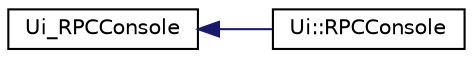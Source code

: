 digraph "Graphical Class Hierarchy"
{
 // LATEX_PDF_SIZE
  edge [fontname="Helvetica",fontsize="10",labelfontname="Helvetica",labelfontsize="10"];
  node [fontname="Helvetica",fontsize="10",shape=record];
  rankdir="LR";
  Node0 [label="Ui_RPCConsole",height=0.2,width=0.4,color="black", fillcolor="white", style="filled",URL="$class_ui___r_p_c_console.html",tooltip=" "];
  Node0 -> Node1 [dir="back",color="midnightblue",fontsize="10",style="solid",fontname="Helvetica"];
  Node1 [label="Ui::RPCConsole",height=0.2,width=0.4,color="black", fillcolor="white", style="filled",URL="$class_ui_1_1_r_p_c_console.html",tooltip=" "];
}

